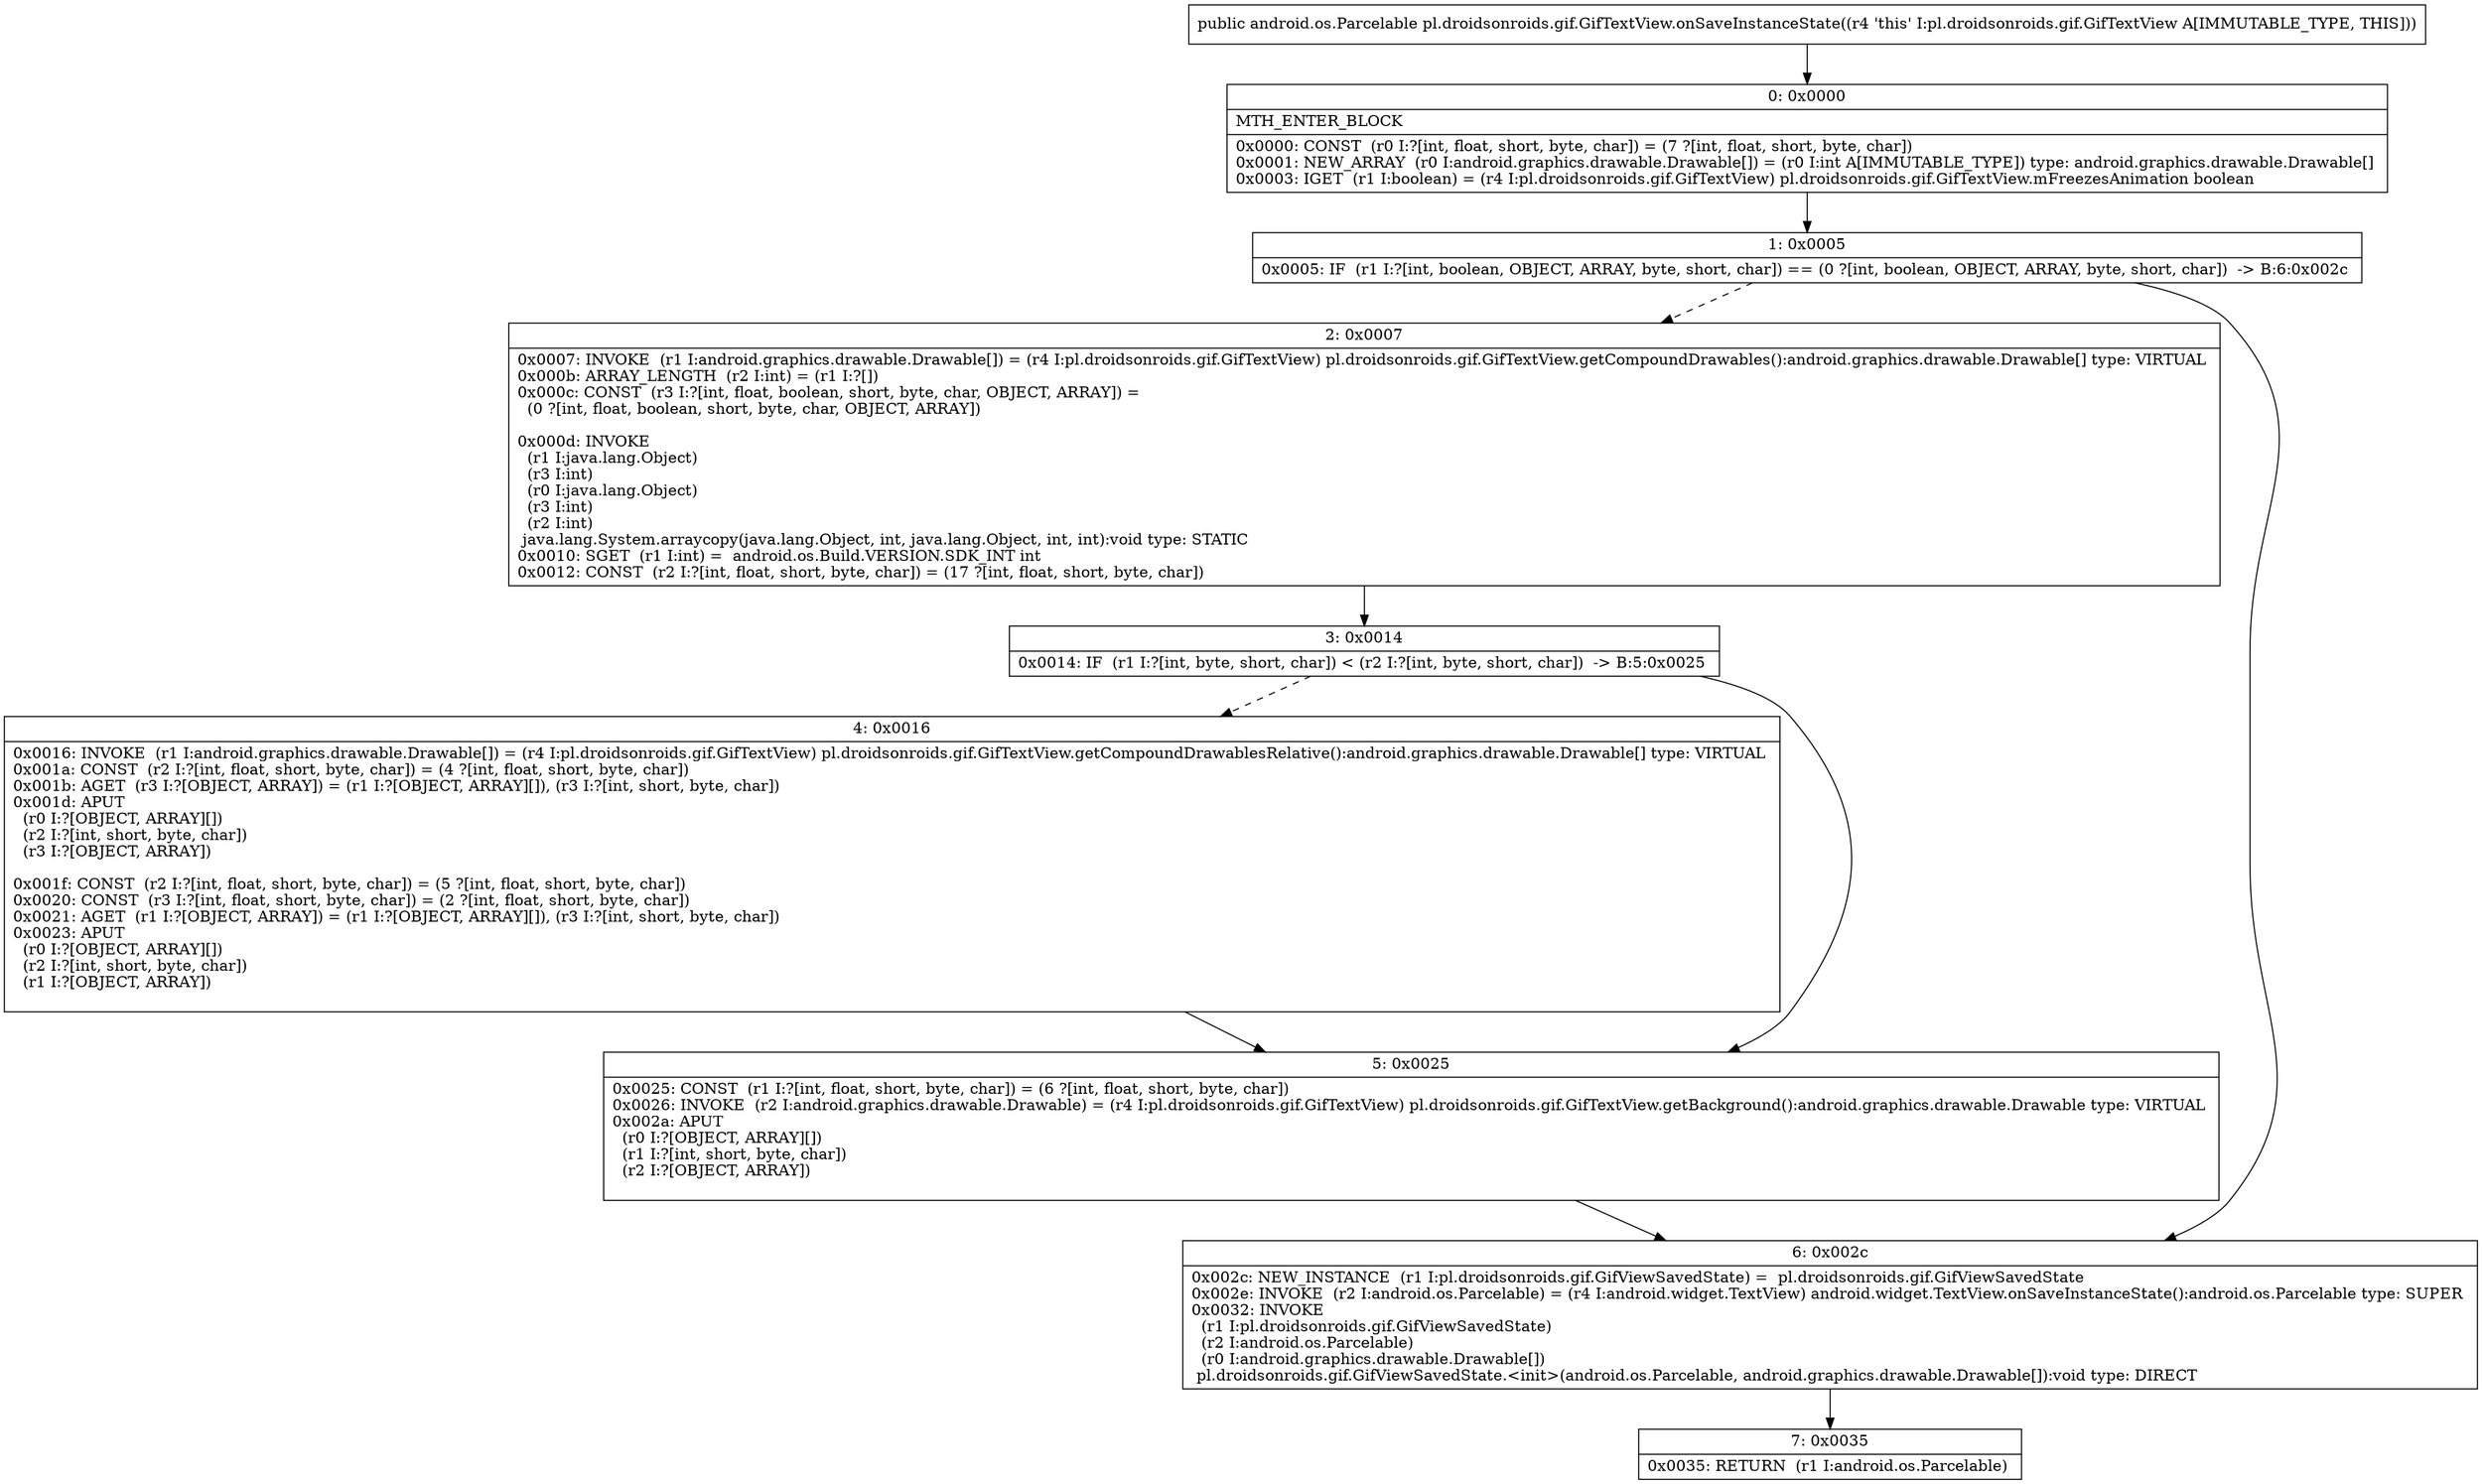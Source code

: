 digraph "CFG forpl.droidsonroids.gif.GifTextView.onSaveInstanceState()Landroid\/os\/Parcelable;" {
Node_0 [shape=record,label="{0\:\ 0x0000|MTH_ENTER_BLOCK\l|0x0000: CONST  (r0 I:?[int, float, short, byte, char]) = (7 ?[int, float, short, byte, char]) \l0x0001: NEW_ARRAY  (r0 I:android.graphics.drawable.Drawable[]) = (r0 I:int A[IMMUTABLE_TYPE]) type: android.graphics.drawable.Drawable[] \l0x0003: IGET  (r1 I:boolean) = (r4 I:pl.droidsonroids.gif.GifTextView) pl.droidsonroids.gif.GifTextView.mFreezesAnimation boolean \l}"];
Node_1 [shape=record,label="{1\:\ 0x0005|0x0005: IF  (r1 I:?[int, boolean, OBJECT, ARRAY, byte, short, char]) == (0 ?[int, boolean, OBJECT, ARRAY, byte, short, char])  \-\> B:6:0x002c \l}"];
Node_2 [shape=record,label="{2\:\ 0x0007|0x0007: INVOKE  (r1 I:android.graphics.drawable.Drawable[]) = (r4 I:pl.droidsonroids.gif.GifTextView) pl.droidsonroids.gif.GifTextView.getCompoundDrawables():android.graphics.drawable.Drawable[] type: VIRTUAL \l0x000b: ARRAY_LENGTH  (r2 I:int) = (r1 I:?[]) \l0x000c: CONST  (r3 I:?[int, float, boolean, short, byte, char, OBJECT, ARRAY]) = \l  (0 ?[int, float, boolean, short, byte, char, OBJECT, ARRAY])\l \l0x000d: INVOKE  \l  (r1 I:java.lang.Object)\l  (r3 I:int)\l  (r0 I:java.lang.Object)\l  (r3 I:int)\l  (r2 I:int)\l java.lang.System.arraycopy(java.lang.Object, int, java.lang.Object, int, int):void type: STATIC \l0x0010: SGET  (r1 I:int) =  android.os.Build.VERSION.SDK_INT int \l0x0012: CONST  (r2 I:?[int, float, short, byte, char]) = (17 ?[int, float, short, byte, char]) \l}"];
Node_3 [shape=record,label="{3\:\ 0x0014|0x0014: IF  (r1 I:?[int, byte, short, char]) \< (r2 I:?[int, byte, short, char])  \-\> B:5:0x0025 \l}"];
Node_4 [shape=record,label="{4\:\ 0x0016|0x0016: INVOKE  (r1 I:android.graphics.drawable.Drawable[]) = (r4 I:pl.droidsonroids.gif.GifTextView) pl.droidsonroids.gif.GifTextView.getCompoundDrawablesRelative():android.graphics.drawable.Drawable[] type: VIRTUAL \l0x001a: CONST  (r2 I:?[int, float, short, byte, char]) = (4 ?[int, float, short, byte, char]) \l0x001b: AGET  (r3 I:?[OBJECT, ARRAY]) = (r1 I:?[OBJECT, ARRAY][]), (r3 I:?[int, short, byte, char]) \l0x001d: APUT  \l  (r0 I:?[OBJECT, ARRAY][])\l  (r2 I:?[int, short, byte, char])\l  (r3 I:?[OBJECT, ARRAY])\l \l0x001f: CONST  (r2 I:?[int, float, short, byte, char]) = (5 ?[int, float, short, byte, char]) \l0x0020: CONST  (r3 I:?[int, float, short, byte, char]) = (2 ?[int, float, short, byte, char]) \l0x0021: AGET  (r1 I:?[OBJECT, ARRAY]) = (r1 I:?[OBJECT, ARRAY][]), (r3 I:?[int, short, byte, char]) \l0x0023: APUT  \l  (r0 I:?[OBJECT, ARRAY][])\l  (r2 I:?[int, short, byte, char])\l  (r1 I:?[OBJECT, ARRAY])\l \l}"];
Node_5 [shape=record,label="{5\:\ 0x0025|0x0025: CONST  (r1 I:?[int, float, short, byte, char]) = (6 ?[int, float, short, byte, char]) \l0x0026: INVOKE  (r2 I:android.graphics.drawable.Drawable) = (r4 I:pl.droidsonroids.gif.GifTextView) pl.droidsonroids.gif.GifTextView.getBackground():android.graphics.drawable.Drawable type: VIRTUAL \l0x002a: APUT  \l  (r0 I:?[OBJECT, ARRAY][])\l  (r1 I:?[int, short, byte, char])\l  (r2 I:?[OBJECT, ARRAY])\l \l}"];
Node_6 [shape=record,label="{6\:\ 0x002c|0x002c: NEW_INSTANCE  (r1 I:pl.droidsonroids.gif.GifViewSavedState) =  pl.droidsonroids.gif.GifViewSavedState \l0x002e: INVOKE  (r2 I:android.os.Parcelable) = (r4 I:android.widget.TextView) android.widget.TextView.onSaveInstanceState():android.os.Parcelable type: SUPER \l0x0032: INVOKE  \l  (r1 I:pl.droidsonroids.gif.GifViewSavedState)\l  (r2 I:android.os.Parcelable)\l  (r0 I:android.graphics.drawable.Drawable[])\l pl.droidsonroids.gif.GifViewSavedState.\<init\>(android.os.Parcelable, android.graphics.drawable.Drawable[]):void type: DIRECT \l}"];
Node_7 [shape=record,label="{7\:\ 0x0035|0x0035: RETURN  (r1 I:android.os.Parcelable) \l}"];
MethodNode[shape=record,label="{public android.os.Parcelable pl.droidsonroids.gif.GifTextView.onSaveInstanceState((r4 'this' I:pl.droidsonroids.gif.GifTextView A[IMMUTABLE_TYPE, THIS])) }"];
MethodNode -> Node_0;
Node_0 -> Node_1;
Node_1 -> Node_2[style=dashed];
Node_1 -> Node_6;
Node_2 -> Node_3;
Node_3 -> Node_4[style=dashed];
Node_3 -> Node_5;
Node_4 -> Node_5;
Node_5 -> Node_6;
Node_6 -> Node_7;
}


